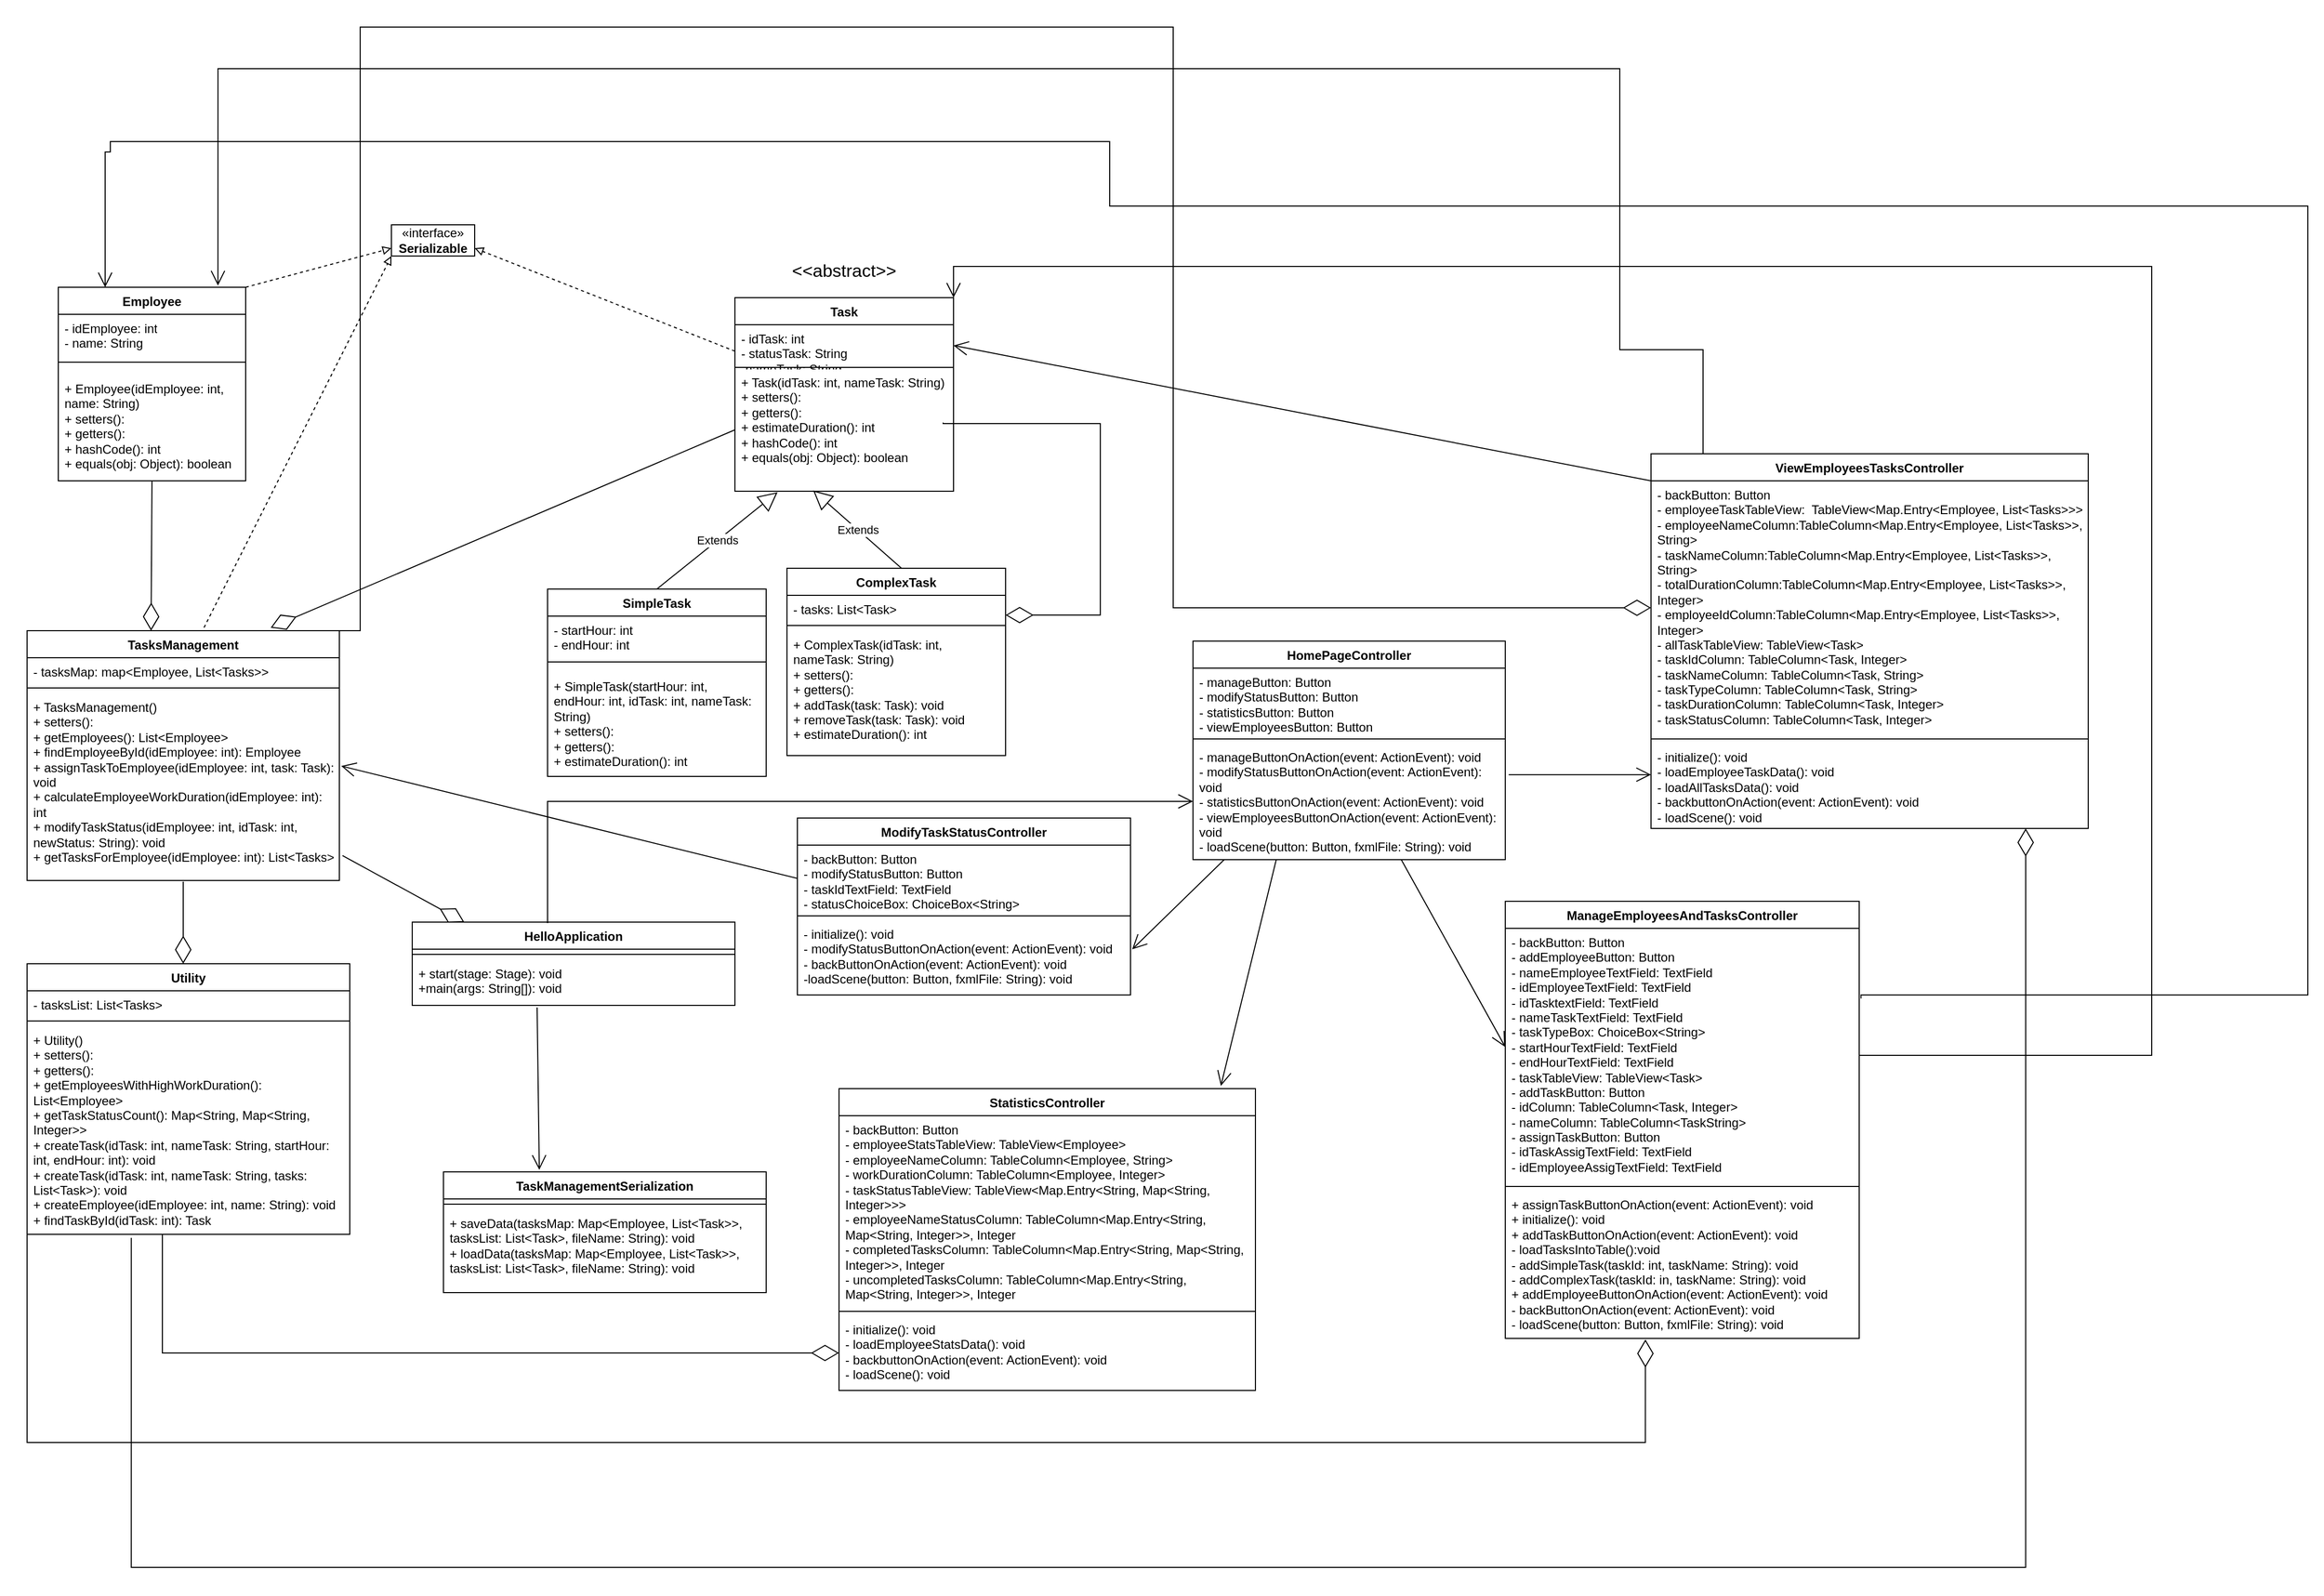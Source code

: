 <mxfile version="26.1.1">
  <diagram name="Page-1" id="kRz6OlRiXYrh5v9FN1o7">
    <mxGraphModel dx="4947" dy="3311" grid="1" gridSize="10" guides="1" tooltips="1" connect="1" arrows="1" fold="1" page="1" pageScale="1" pageWidth="850" pageHeight="1100" math="0" shadow="0">
      <root>
        <mxCell id="0" />
        <mxCell id="1" parent="0" />
        <mxCell id="7P5oypHRxxhwJwh_hLry-13" value="Employee" style="swimlane;fontStyle=1;align=center;verticalAlign=top;childLayout=stackLayout;horizontal=1;startSize=26;horizontalStack=0;resizeParent=1;resizeParentMax=0;resizeLast=0;collapsible=1;marginBottom=0;whiteSpace=wrap;html=1;" vertex="1" parent="1">
          <mxGeometry x="-760" y="90" width="180" height="186" as="geometry" />
        </mxCell>
        <mxCell id="7P5oypHRxxhwJwh_hLry-14" value="&lt;div&gt;- idEmployee: int&lt;/div&gt;&lt;div&gt;- name: String&lt;/div&gt;&lt;div&gt;&lt;br&gt;&lt;/div&gt;" style="text;strokeColor=none;fillColor=none;align=left;verticalAlign=top;spacingLeft=4;spacingRight=4;overflow=hidden;rotatable=0;points=[[0,0.5],[1,0.5]];portConstraint=eastwest;whiteSpace=wrap;html=1;" vertex="1" parent="7P5oypHRxxhwJwh_hLry-13">
          <mxGeometry y="26" width="180" height="34" as="geometry" />
        </mxCell>
        <mxCell id="7P5oypHRxxhwJwh_hLry-15" value="" style="line;strokeWidth=1;fillColor=none;align=left;verticalAlign=middle;spacingTop=-1;spacingLeft=3;spacingRight=3;rotatable=0;labelPosition=right;points=[];portConstraint=eastwest;strokeColor=inherit;" vertex="1" parent="7P5oypHRxxhwJwh_hLry-13">
          <mxGeometry y="60" width="180" height="24" as="geometry" />
        </mxCell>
        <mxCell id="7P5oypHRxxhwJwh_hLry-16" value="&lt;div&gt;+ Employee(idEmployee: int, name: String)&lt;/div&gt;&lt;div&gt;+ setters():&lt;/div&gt;&lt;div&gt;+ getters():&lt;/div&gt;&lt;div&gt;+ hashCode(): int&lt;/div&gt;&lt;div&gt;+ equals(obj: Object): boolean&lt;/div&gt;" style="text;strokeColor=none;fillColor=none;align=left;verticalAlign=top;spacingLeft=4;spacingRight=4;overflow=hidden;rotatable=0;points=[[0,0.5],[1,0.5]];portConstraint=eastwest;whiteSpace=wrap;html=1;" vertex="1" parent="7P5oypHRxxhwJwh_hLry-13">
          <mxGeometry y="84" width="180" height="102" as="geometry" />
        </mxCell>
        <mxCell id="7P5oypHRxxhwJwh_hLry-17" value="Task" style="swimlane;fontStyle=1;align=center;verticalAlign=top;childLayout=stackLayout;horizontal=1;startSize=26;horizontalStack=0;resizeParent=1;resizeParentMax=0;resizeLast=0;collapsible=1;marginBottom=0;whiteSpace=wrap;html=1;" vertex="1" parent="1">
          <mxGeometry x="-110" y="100" width="210" height="186" as="geometry" />
        </mxCell>
        <mxCell id="7P5oypHRxxhwJwh_hLry-18" value="&lt;div&gt;- idTask: int&lt;/div&gt;&lt;div&gt;- statusTask: String&lt;/div&gt;-nameTask: String" style="text;strokeColor=none;fillColor=none;align=left;verticalAlign=top;spacingLeft=4;spacingRight=4;overflow=hidden;rotatable=0;points=[[0,0.5],[1,0.5]];portConstraint=eastwest;whiteSpace=wrap;html=1;" vertex="1" parent="7P5oypHRxxhwJwh_hLry-17">
          <mxGeometry y="26" width="210" height="40" as="geometry" />
        </mxCell>
        <mxCell id="7P5oypHRxxhwJwh_hLry-19" value="" style="line;strokeWidth=1;fillColor=none;align=left;verticalAlign=middle;spacingTop=-1;spacingLeft=3;spacingRight=3;rotatable=0;labelPosition=right;points=[];portConstraint=eastwest;strokeColor=inherit;" vertex="1" parent="7P5oypHRxxhwJwh_hLry-17">
          <mxGeometry y="66" width="210" height="2" as="geometry" />
        </mxCell>
        <mxCell id="7P5oypHRxxhwJwh_hLry-20" value="&lt;div&gt;+ Task(idTask: int, nameTask: String)&lt;/div&gt;&lt;div&gt;+ setters():&lt;/div&gt;&lt;div&gt;+ getters():&lt;/div&gt;&lt;div&gt;+ estimateDuration(): int&lt;/div&gt;&lt;div&gt;+ hashCode(): int&lt;/div&gt;&lt;div&gt;+ equals(obj: Object): boolean&lt;/div&gt;" style="text;strokeColor=none;fillColor=none;align=left;verticalAlign=top;spacingLeft=4;spacingRight=4;overflow=hidden;rotatable=0;points=[[0,0.5],[1,0.5]];portConstraint=eastwest;whiteSpace=wrap;html=1;" vertex="1" parent="7P5oypHRxxhwJwh_hLry-17">
          <mxGeometry y="68" width="210" height="118" as="geometry" />
        </mxCell>
        <mxCell id="7P5oypHRxxhwJwh_hLry-21" value="&lt;font style=&quot;font-size: 17px;&quot;&gt;&amp;lt;&amp;lt;abstract&amp;gt;&amp;gt;&lt;/font&gt;" style="text;html=1;align=center;verticalAlign=middle;whiteSpace=wrap;rounded=0;" vertex="1" parent="1">
          <mxGeometry x="-60" y="50" width="110" height="50" as="geometry" />
        </mxCell>
        <mxCell id="7P5oypHRxxhwJwh_hLry-27" value="SimpleTask" style="swimlane;fontStyle=1;align=center;verticalAlign=top;childLayout=stackLayout;horizontal=1;startSize=26;horizontalStack=0;resizeParent=1;resizeParentMax=0;resizeLast=0;collapsible=1;marginBottom=0;whiteSpace=wrap;html=1;" vertex="1" parent="1">
          <mxGeometry x="-290" y="380" width="210" height="180" as="geometry" />
        </mxCell>
        <mxCell id="7P5oypHRxxhwJwh_hLry-28" value="&lt;div&gt;- startHour: int&lt;/div&gt;&lt;div&gt;- endHour: int&lt;/div&gt;&lt;div&gt;&lt;br&gt;&lt;/div&gt;" style="text;strokeColor=none;fillColor=none;align=left;verticalAlign=top;spacingLeft=4;spacingRight=4;overflow=hidden;rotatable=0;points=[[0,0.5],[1,0.5]];portConstraint=eastwest;whiteSpace=wrap;html=1;" vertex="1" parent="7P5oypHRxxhwJwh_hLry-27">
          <mxGeometry y="26" width="210" height="34" as="geometry" />
        </mxCell>
        <mxCell id="7P5oypHRxxhwJwh_hLry-29" value="" style="line;strokeWidth=1;fillColor=none;align=left;verticalAlign=middle;spacingTop=-1;spacingLeft=3;spacingRight=3;rotatable=0;labelPosition=right;points=[];portConstraint=eastwest;strokeColor=inherit;" vertex="1" parent="7P5oypHRxxhwJwh_hLry-27">
          <mxGeometry y="60" width="210" height="20" as="geometry" />
        </mxCell>
        <mxCell id="7P5oypHRxxhwJwh_hLry-30" value="&lt;div&gt;+ SimpleTask(startHour: int, endHour: int, idTask: int, nameTask: String)&lt;/div&gt;&lt;div&gt;+ setters():&lt;/div&gt;&lt;div&gt;+ getters():&lt;/div&gt;&lt;div&gt;+ estimateDuration(): int&lt;/div&gt;" style="text;strokeColor=none;fillColor=none;align=left;verticalAlign=top;spacingLeft=4;spacingRight=4;overflow=hidden;rotatable=0;points=[[0,0.5],[1,0.5]];portConstraint=eastwest;whiteSpace=wrap;html=1;" vertex="1" parent="7P5oypHRxxhwJwh_hLry-27">
          <mxGeometry y="80" width="210" height="100" as="geometry" />
        </mxCell>
        <mxCell id="7P5oypHRxxhwJwh_hLry-33" value="ComplexTask" style="swimlane;fontStyle=1;align=center;verticalAlign=top;childLayout=stackLayout;horizontal=1;startSize=26;horizontalStack=0;resizeParent=1;resizeParentMax=0;resizeLast=0;collapsible=1;marginBottom=0;whiteSpace=wrap;html=1;" vertex="1" parent="1">
          <mxGeometry x="-60" y="360" width="210" height="180" as="geometry" />
        </mxCell>
        <mxCell id="7P5oypHRxxhwJwh_hLry-34" value="- tasks: List&amp;lt;Task&amp;gt;" style="text;strokeColor=none;fillColor=none;align=left;verticalAlign=top;spacingLeft=4;spacingRight=4;overflow=hidden;rotatable=0;points=[[0,0.5],[1,0.5]];portConstraint=eastwest;whiteSpace=wrap;html=1;" vertex="1" parent="7P5oypHRxxhwJwh_hLry-33">
          <mxGeometry y="26" width="210" height="24" as="geometry" />
        </mxCell>
        <mxCell id="7P5oypHRxxhwJwh_hLry-35" value="" style="line;strokeWidth=1;fillColor=none;align=left;verticalAlign=middle;spacingTop=-1;spacingLeft=3;spacingRight=3;rotatable=0;labelPosition=right;points=[];portConstraint=eastwest;strokeColor=inherit;" vertex="1" parent="7P5oypHRxxhwJwh_hLry-33">
          <mxGeometry y="50" width="210" height="10" as="geometry" />
        </mxCell>
        <mxCell id="7P5oypHRxxhwJwh_hLry-36" value="&lt;div&gt;+ ComplexTask(idTask: int, nameTask: String)&lt;/div&gt;&lt;div&gt;+ setters():&lt;/div&gt;&lt;div&gt;+ getters():&lt;/div&gt;&lt;div&gt;+ addTask(task: Task): void&lt;/div&gt;&lt;div&gt;+ removeTask(task: Task): void&lt;/div&gt;&lt;div&gt;+ estimateDuration(): int&lt;/div&gt;" style="text;strokeColor=none;fillColor=none;align=left;verticalAlign=top;spacingLeft=4;spacingRight=4;overflow=hidden;rotatable=0;points=[[0,0.5],[1,0.5]];portConstraint=eastwest;whiteSpace=wrap;html=1;" vertex="1" parent="7P5oypHRxxhwJwh_hLry-33">
          <mxGeometry y="60" width="210" height="120" as="geometry" />
        </mxCell>
        <mxCell id="7P5oypHRxxhwJwh_hLry-40" value="«interface»&lt;br&gt;&lt;div&gt;&lt;b&gt;Serializable&lt;/b&gt;&lt;/div&gt;" style="html=1;whiteSpace=wrap;" vertex="1" parent="1">
          <mxGeometry x="-440" y="30" width="80" height="30" as="geometry" />
        </mxCell>
        <mxCell id="7P5oypHRxxhwJwh_hLry-41" value="TasksManagement" style="swimlane;fontStyle=1;align=center;verticalAlign=top;childLayout=stackLayout;horizontal=1;startSize=26;horizontalStack=0;resizeParent=1;resizeParentMax=0;resizeLast=0;collapsible=1;marginBottom=0;whiteSpace=wrap;html=1;" vertex="1" parent="1">
          <mxGeometry x="-790" y="420" width="300" height="240" as="geometry" />
        </mxCell>
        <mxCell id="7P5oypHRxxhwJwh_hLry-42" value="- tasksMap: map&amp;lt;Employee, List&amp;lt;Tasks&amp;gt;&amp;gt;" style="text;strokeColor=none;fillColor=none;align=left;verticalAlign=top;spacingLeft=4;spacingRight=4;overflow=hidden;rotatable=0;points=[[0,0.5],[1,0.5]];portConstraint=eastwest;whiteSpace=wrap;html=1;" vertex="1" parent="7P5oypHRxxhwJwh_hLry-41">
          <mxGeometry y="26" width="300" height="24" as="geometry" />
        </mxCell>
        <mxCell id="7P5oypHRxxhwJwh_hLry-43" value="" style="line;strokeWidth=1;fillColor=none;align=left;verticalAlign=middle;spacingTop=-1;spacingLeft=3;spacingRight=3;rotatable=0;labelPosition=right;points=[];portConstraint=eastwest;strokeColor=inherit;" vertex="1" parent="7P5oypHRxxhwJwh_hLry-41">
          <mxGeometry y="50" width="300" height="10" as="geometry" />
        </mxCell>
        <mxCell id="7P5oypHRxxhwJwh_hLry-44" value="&lt;div&gt;+ TasksManagement()&lt;/div&gt;&lt;div&gt;+ setters():&lt;/div&gt;&lt;div&gt;+ getEmployees(): List&amp;lt;Employee&amp;gt;&lt;/div&gt;&lt;div&gt;+ findEmployeeById(idEmployee: int): Employee&lt;/div&gt;&lt;div&gt;+ assignTaskToEmployee(idEmployee: int, task: Task): void&lt;/div&gt;&lt;div&gt;+ calculateEmployeeWorkDuration(idEmployee: int): int&lt;/div&gt;&lt;div&gt;+ modifyTaskStatus(idEmployee: int, idTask: int, newStatus: String): void&lt;/div&gt;&lt;div&gt;+ getTasksForEmployee(idEmployee: int): List&amp;lt;Tasks&amp;gt;&lt;/div&gt;&lt;div&gt;&lt;br&gt;&lt;/div&gt;" style="text;strokeColor=none;fillColor=none;align=left;verticalAlign=top;spacingLeft=4;spacingRight=4;overflow=hidden;rotatable=0;points=[[0,0.5],[1,0.5]];portConstraint=eastwest;whiteSpace=wrap;html=1;" vertex="1" parent="7P5oypHRxxhwJwh_hLry-41">
          <mxGeometry y="60" width="300" height="180" as="geometry" />
        </mxCell>
        <mxCell id="7P5oypHRxxhwJwh_hLry-46" value="Utility" style="swimlane;fontStyle=1;align=center;verticalAlign=top;childLayout=stackLayout;horizontal=1;startSize=26;horizontalStack=0;resizeParent=1;resizeParentMax=0;resizeLast=0;collapsible=1;marginBottom=0;whiteSpace=wrap;html=1;" vertex="1" parent="1">
          <mxGeometry x="-790" y="740" width="310" height="260" as="geometry" />
        </mxCell>
        <mxCell id="7P5oypHRxxhwJwh_hLry-47" value="- tasksList: List&amp;lt;Tasks&amp;gt;" style="text;strokeColor=none;fillColor=none;align=left;verticalAlign=top;spacingLeft=4;spacingRight=4;overflow=hidden;rotatable=0;points=[[0,0.5],[1,0.5]];portConstraint=eastwest;whiteSpace=wrap;html=1;" vertex="1" parent="7P5oypHRxxhwJwh_hLry-46">
          <mxGeometry y="26" width="310" height="24" as="geometry" />
        </mxCell>
        <mxCell id="7P5oypHRxxhwJwh_hLry-48" value="" style="line;strokeWidth=1;fillColor=none;align=left;verticalAlign=middle;spacingTop=-1;spacingLeft=3;spacingRight=3;rotatable=0;labelPosition=right;points=[];portConstraint=eastwest;strokeColor=inherit;" vertex="1" parent="7P5oypHRxxhwJwh_hLry-46">
          <mxGeometry y="50" width="310" height="10" as="geometry" />
        </mxCell>
        <mxCell id="7P5oypHRxxhwJwh_hLry-49" value="&lt;div&gt;+ Utility()&lt;/div&gt;&lt;div&gt;+ setters():&lt;/div&gt;&lt;div&gt;+ getters():&lt;/div&gt;&lt;div&gt;+ getEmployeesWithHighWorkDuration(): List&amp;lt;Employee&amp;gt;&lt;/div&gt;&lt;div&gt;+ getTaskStatusCount(): Map&amp;lt;String, Map&amp;lt;String, Integer&amp;gt;&amp;gt;&lt;/div&gt;&lt;div&gt;+ createTask(idTask: int, nameTask: String, startHour: int, endHour: int): void&lt;/div&gt;&lt;div&gt;+ createTask(idTask: int, nameTask: String, tasks: List&amp;lt;Task&amp;gt;): void&lt;/div&gt;&lt;div&gt;+ createEmployee(idEmployee: int, name: String): void&lt;/div&gt;&lt;div&gt;+ findTaskById(idTask: int): Task&lt;/div&gt;&lt;div&gt;&lt;br&gt;&lt;/div&gt;" style="text;strokeColor=none;fillColor=none;align=left;verticalAlign=top;spacingLeft=4;spacingRight=4;overflow=hidden;rotatable=0;points=[[0,0.5],[1,0.5]];portConstraint=eastwest;whiteSpace=wrap;html=1;" vertex="1" parent="7P5oypHRxxhwJwh_hLry-46">
          <mxGeometry y="60" width="310" height="200" as="geometry" />
        </mxCell>
        <mxCell id="7P5oypHRxxhwJwh_hLry-50" value="TaskManagementSerialization" style="swimlane;fontStyle=1;align=center;verticalAlign=top;childLayout=stackLayout;horizontal=1;startSize=26;horizontalStack=0;resizeParent=1;resizeParentMax=0;resizeLast=0;collapsible=1;marginBottom=0;whiteSpace=wrap;html=1;" vertex="1" parent="1">
          <mxGeometry x="-390" y="940" width="310" height="116" as="geometry" />
        </mxCell>
        <mxCell id="7P5oypHRxxhwJwh_hLry-52" value="" style="line;strokeWidth=1;fillColor=none;align=left;verticalAlign=middle;spacingTop=-1;spacingLeft=3;spacingRight=3;rotatable=0;labelPosition=right;points=[];portConstraint=eastwest;strokeColor=inherit;" vertex="1" parent="7P5oypHRxxhwJwh_hLry-50">
          <mxGeometry y="26" width="310" height="10" as="geometry" />
        </mxCell>
        <mxCell id="7P5oypHRxxhwJwh_hLry-53" value="&lt;div&gt;+ saveData(tasksMap: Map&amp;lt;Employee, List&amp;lt;Task&amp;gt;&amp;gt;, tasksList: List&amp;lt;Task&amp;gt;, fileName: String): void&lt;/div&gt;&lt;div&gt;+ loadData(tasksMap: Map&amp;lt;Employee, List&amp;lt;Task&amp;gt;&amp;gt;, tasksList: List&amp;lt;Task&amp;gt;, fileName: String): void&lt;/div&gt;" style="text;strokeColor=none;fillColor=none;align=left;verticalAlign=top;spacingLeft=4;spacingRight=4;overflow=hidden;rotatable=0;points=[[0,0.5],[1,0.5]];portConstraint=eastwest;whiteSpace=wrap;html=1;" vertex="1" parent="7P5oypHRxxhwJwh_hLry-50">
          <mxGeometry y="36" width="310" height="80" as="geometry" />
        </mxCell>
        <mxCell id="7P5oypHRxxhwJwh_hLry-55" value="Extends" style="endArrow=block;endSize=16;endFill=0;html=1;rounded=0;entryX=0.195;entryY=1.008;entryDx=0;entryDy=0;entryPerimeter=0;exitX=0.5;exitY=0;exitDx=0;exitDy=0;" edge="1" parent="1" source="7P5oypHRxxhwJwh_hLry-27" target="7P5oypHRxxhwJwh_hLry-20">
          <mxGeometry width="160" relative="1" as="geometry">
            <mxPoint x="-230" y="359" as="sourcePoint" />
            <mxPoint x="-70" y="359" as="targetPoint" />
          </mxGeometry>
        </mxCell>
        <mxCell id="7P5oypHRxxhwJwh_hLry-56" value="Extends" style="endArrow=block;endSize=16;endFill=0;html=1;rounded=0;exitX=0.5;exitY=0;exitDx=0;exitDy=0;entryX=0.358;entryY=0.994;entryDx=0;entryDy=0;entryPerimeter=0;" edge="1" parent="1" target="7P5oypHRxxhwJwh_hLry-20">
          <mxGeometry width="160" relative="1" as="geometry">
            <mxPoint x="50" y="360" as="sourcePoint" />
            <mxPoint x="-30" y="290" as="targetPoint" />
          </mxGeometry>
        </mxCell>
        <mxCell id="7P5oypHRxxhwJwh_hLry-57" value="" style="endArrow=diamondThin;endFill=0;endSize=24;html=1;rounded=0;edgeStyle=orthogonalEdgeStyle;entryX=1;entryY=0.25;entryDx=0;entryDy=0;" edge="1" parent="1" target="7P5oypHRxxhwJwh_hLry-33">
          <mxGeometry width="160" relative="1" as="geometry">
            <mxPoint x="90" y="220" as="sourcePoint" />
            <mxPoint x="240" y="340" as="targetPoint" />
            <Array as="points">
              <mxPoint x="90" y="221" />
              <mxPoint x="241" y="221" />
              <mxPoint x="241" y="405" />
            </Array>
          </mxGeometry>
        </mxCell>
        <mxCell id="7P5oypHRxxhwJwh_hLry-59" value="" style="html=1;labelBackgroundColor=#ffffff;jettySize=auto;orthogonalLoop=1;fontSize=14;rounded=0;jumpStyle=gap;startArrow=none;endArrow=block;endFill=0;strokeWidth=1;dashed=1;entryX=1;entryY=0.75;entryDx=0;entryDy=0;" edge="1" parent="1" source="7P5oypHRxxhwJwh_hLry-17" target="7P5oypHRxxhwJwh_hLry-40">
          <mxGeometry width="48" height="48" relative="1" as="geometry">
            <mxPoint x="-209" y="90" as="sourcePoint" />
            <mxPoint x="-161" y="42" as="targetPoint" />
          </mxGeometry>
        </mxCell>
        <mxCell id="7P5oypHRxxhwJwh_hLry-60" value="" style="html=1;labelBackgroundColor=#ffffff;jettySize=auto;orthogonalLoop=1;fontSize=14;rounded=0;jumpStyle=gap;startArrow=none;endArrow=block;endFill=0;strokeWidth=1;dashed=1;entryX=0;entryY=0.75;entryDx=0;entryDy=0;" edge="1" parent="1" target="7P5oypHRxxhwJwh_hLry-40">
          <mxGeometry width="48" height="48" relative="1" as="geometry">
            <mxPoint x="-580" y="90" as="sourcePoint" />
            <mxPoint x="-830" y="-15" as="targetPoint" />
          </mxGeometry>
        </mxCell>
        <mxCell id="7P5oypHRxxhwJwh_hLry-61" value="" style="html=1;labelBackgroundColor=#ffffff;jettySize=auto;orthogonalLoop=1;fontSize=14;rounded=0;jumpStyle=gap;startArrow=none;endArrow=block;endFill=0;strokeWidth=1;dashed=1;entryX=0;entryY=1;entryDx=0;entryDy=0;" edge="1" parent="1" target="7P5oypHRxxhwJwh_hLry-40">
          <mxGeometry width="48" height="48" relative="1" as="geometry">
            <mxPoint x="-620" y="417" as="sourcePoint" />
            <mxPoint x="-480" y="380" as="targetPoint" />
          </mxGeometry>
        </mxCell>
        <mxCell id="7P5oypHRxxhwJwh_hLry-62" value="" style="endArrow=diamondThin;endFill=0;endSize=24;html=1;rounded=0;exitX=0.5;exitY=1;exitDx=0;exitDy=0;entryX=0.397;entryY=0;entryDx=0;entryDy=0;entryPerimeter=0;" edge="1" parent="1" source="7P5oypHRxxhwJwh_hLry-13" target="7P5oypHRxxhwJwh_hLry-41">
          <mxGeometry width="160" relative="1" as="geometry">
            <mxPoint x="-740" y="310" as="sourcePoint" />
            <mxPoint x="-580" y="310" as="targetPoint" />
          </mxGeometry>
        </mxCell>
        <mxCell id="7P5oypHRxxhwJwh_hLry-63" value="" style="endArrow=diamondThin;endFill=0;endSize=24;html=1;rounded=0;exitX=0;exitY=0.5;exitDx=0;exitDy=0;entryX=0.78;entryY=-0.012;entryDx=0;entryDy=0;entryPerimeter=0;" edge="1" parent="1" source="7P5oypHRxxhwJwh_hLry-20" target="7P5oypHRxxhwJwh_hLry-41">
          <mxGeometry width="160" relative="1" as="geometry">
            <mxPoint x="-439" y="250" as="sourcePoint" />
            <mxPoint x="-440" y="394" as="targetPoint" />
          </mxGeometry>
        </mxCell>
        <mxCell id="7P5oypHRxxhwJwh_hLry-64" value="" style="endArrow=diamondThin;endFill=0;endSize=24;html=1;rounded=0;exitX=0.5;exitY=1.006;exitDx=0;exitDy=0;exitPerimeter=0;" edge="1" parent="1" source="7P5oypHRxxhwJwh_hLry-44">
          <mxGeometry width="160" relative="1" as="geometry">
            <mxPoint x="-640" y="670" as="sourcePoint" />
            <mxPoint x="-640" y="740" as="targetPoint" />
          </mxGeometry>
        </mxCell>
        <mxCell id="7P5oypHRxxhwJwh_hLry-67" value="HelloApplication" style="swimlane;fontStyle=1;align=center;verticalAlign=top;childLayout=stackLayout;horizontal=1;startSize=26;horizontalStack=0;resizeParent=1;resizeParentMax=0;resizeLast=0;collapsible=1;marginBottom=0;whiteSpace=wrap;html=1;" vertex="1" parent="1">
          <mxGeometry x="-420" y="700" width="310" height="80" as="geometry" />
        </mxCell>
        <mxCell id="7P5oypHRxxhwJwh_hLry-68" value="" style="line;strokeWidth=1;fillColor=none;align=left;verticalAlign=middle;spacingTop=-1;spacingLeft=3;spacingRight=3;rotatable=0;labelPosition=right;points=[];portConstraint=eastwest;strokeColor=inherit;" vertex="1" parent="7P5oypHRxxhwJwh_hLry-67">
          <mxGeometry y="26" width="310" height="10" as="geometry" />
        </mxCell>
        <mxCell id="7P5oypHRxxhwJwh_hLry-69" value="&lt;div&gt;+ start(stage: Stage): void&lt;/div&gt;&lt;div&gt;+main(args: String[]): void&lt;/div&gt;" style="text;strokeColor=none;fillColor=none;align=left;verticalAlign=top;spacingLeft=4;spacingRight=4;overflow=hidden;rotatable=0;points=[[0,0.5],[1,0.5]];portConstraint=eastwest;whiteSpace=wrap;html=1;" vertex="1" parent="7P5oypHRxxhwJwh_hLry-67">
          <mxGeometry y="36" width="310" height="44" as="geometry" />
        </mxCell>
        <mxCell id="7P5oypHRxxhwJwh_hLry-70" value="" style="endArrow=open;endFill=1;endSize=12;html=1;rounded=0;exitX=0.387;exitY=1.045;exitDx=0;exitDy=0;exitPerimeter=0;entryX=0.297;entryY=-0.017;entryDx=0;entryDy=0;entryPerimeter=0;" edge="1" parent="1" source="7P5oypHRxxhwJwh_hLry-69" target="7P5oypHRxxhwJwh_hLry-50">
          <mxGeometry width="160" relative="1" as="geometry">
            <mxPoint x="-390" y="880" as="sourcePoint" />
            <mxPoint x="-240" y="820" as="targetPoint" />
          </mxGeometry>
        </mxCell>
        <mxCell id="7P5oypHRxxhwJwh_hLry-71" value="" style="endArrow=diamondThin;endFill=0;endSize=24;html=1;rounded=0;exitX=1.01;exitY=0.867;exitDx=0;exitDy=0;exitPerimeter=0;" edge="1" parent="1" source="7P5oypHRxxhwJwh_hLry-44">
          <mxGeometry width="160" relative="1" as="geometry">
            <mxPoint x="-370" y="621" as="sourcePoint" />
            <mxPoint x="-370" y="700" as="targetPoint" />
          </mxGeometry>
        </mxCell>
        <mxCell id="7P5oypHRxxhwJwh_hLry-72" value="HomePageController" style="swimlane;fontStyle=1;align=center;verticalAlign=top;childLayout=stackLayout;horizontal=1;startSize=26;horizontalStack=0;resizeParent=1;resizeParentMax=0;resizeLast=0;collapsible=1;marginBottom=0;whiteSpace=wrap;html=1;" vertex="1" parent="1">
          <mxGeometry x="330" y="430" width="300" height="210" as="geometry" />
        </mxCell>
        <mxCell id="7P5oypHRxxhwJwh_hLry-73" value="&lt;div&gt;- manageButton: Button&lt;/div&gt;&lt;div&gt;- modifyStatusButton: Button&lt;/div&gt;&lt;div&gt;- statisticsButton: Button&lt;/div&gt;&lt;div&gt;- viewEmployeesButton: Button&lt;/div&gt;" style="text;strokeColor=none;fillColor=none;align=left;verticalAlign=top;spacingLeft=4;spacingRight=4;overflow=hidden;rotatable=0;points=[[0,0.5],[1,0.5]];portConstraint=eastwest;whiteSpace=wrap;html=1;" vertex="1" parent="7P5oypHRxxhwJwh_hLry-72">
          <mxGeometry y="26" width="300" height="64" as="geometry" />
        </mxCell>
        <mxCell id="7P5oypHRxxhwJwh_hLry-74" value="" style="line;strokeWidth=1;fillColor=none;align=left;verticalAlign=middle;spacingTop=-1;spacingLeft=3;spacingRight=3;rotatable=0;labelPosition=right;points=[];portConstraint=eastwest;strokeColor=inherit;" vertex="1" parent="7P5oypHRxxhwJwh_hLry-72">
          <mxGeometry y="90" width="300" height="8" as="geometry" />
        </mxCell>
        <mxCell id="7P5oypHRxxhwJwh_hLry-75" value="&lt;div&gt;- manageButtonOnAction(event: ActionEvent): void&lt;/div&gt;&lt;div&gt;- modifyStatusButtonOnAction(event: ActionEvent): void&lt;/div&gt;&lt;div&gt;- statisticsButtonOnAction(event: ActionEvent): void&lt;/div&gt;&lt;div&gt;- viewEmployeesButtonOnAction(event: ActionEvent): void&lt;/div&gt;&lt;div&gt;- loadScene(button: Button, fxmlFile: String): void&lt;/div&gt;" style="text;strokeColor=none;fillColor=none;align=left;verticalAlign=top;spacingLeft=4;spacingRight=4;overflow=hidden;rotatable=0;points=[[0,0.5],[1,0.5]];portConstraint=eastwest;whiteSpace=wrap;html=1;" vertex="1" parent="7P5oypHRxxhwJwh_hLry-72">
          <mxGeometry y="98" width="300" height="112" as="geometry" />
        </mxCell>
        <mxCell id="7P5oypHRxxhwJwh_hLry-76" value="ManageEmployeesAndTasksController" style="swimlane;fontStyle=1;align=center;verticalAlign=top;childLayout=stackLayout;horizontal=1;startSize=26;horizontalStack=0;resizeParent=1;resizeParentMax=0;resizeLast=0;collapsible=1;marginBottom=0;whiteSpace=wrap;html=1;" vertex="1" parent="1">
          <mxGeometry x="630" y="680" width="340" height="420" as="geometry" />
        </mxCell>
        <mxCell id="7P5oypHRxxhwJwh_hLry-77" value="&lt;div&gt;- backButton: Button&lt;/div&gt;&lt;div&gt;- addEmployeeButton: Button&lt;/div&gt;&lt;div&gt;- nameEmployeeTextField: TextField&lt;/div&gt;&lt;div&gt;- idEmployeeTextField: TextField&lt;/div&gt;&lt;div&gt;- idTasktextField: TextField&lt;/div&gt;&lt;div&gt;- nameTaskTextField: TextField&lt;/div&gt;&lt;div&gt;- taskTypeBox: ChoiceBox&amp;lt;String&amp;gt;&lt;/div&gt;&lt;div&gt;- startHourTextField: TextField&lt;/div&gt;&lt;div&gt;- endHourTextField: TextField&lt;/div&gt;&lt;div&gt;- taskTableView: TableView&amp;lt;Task&amp;gt;&lt;/div&gt;&lt;div&gt;- addTaskButton: Button&lt;/div&gt;&lt;div&gt;- idColumn: TableColumn&amp;lt;Task, Integer&amp;gt;&lt;/div&gt;&lt;div&gt;- nameColumn: TableColumn&amp;lt;TaskString&amp;gt;&lt;/div&gt;&lt;div&gt;- assignTaskButton: Button&lt;/div&gt;&lt;div&gt;- idTaskAssigTextField: TextField&lt;/div&gt;&lt;div&gt;- idEmployeeAssigTextField: TextField&lt;/div&gt;&lt;div&gt;&lt;br&gt;&lt;/div&gt;&lt;div&gt;&lt;br&gt;&lt;/div&gt;" style="text;strokeColor=none;fillColor=none;align=left;verticalAlign=top;spacingLeft=4;spacingRight=4;overflow=hidden;rotatable=0;points=[[0,0.5],[1,0.5]];portConstraint=eastwest;whiteSpace=wrap;html=1;" vertex="1" parent="7P5oypHRxxhwJwh_hLry-76">
          <mxGeometry y="26" width="340" height="244" as="geometry" />
        </mxCell>
        <mxCell id="7P5oypHRxxhwJwh_hLry-78" value="" style="line;strokeWidth=1;fillColor=none;align=left;verticalAlign=middle;spacingTop=-1;spacingLeft=3;spacingRight=3;rotatable=0;labelPosition=right;points=[];portConstraint=eastwest;strokeColor=inherit;" vertex="1" parent="7P5oypHRxxhwJwh_hLry-76">
          <mxGeometry y="270" width="340" height="8" as="geometry" />
        </mxCell>
        <mxCell id="7P5oypHRxxhwJwh_hLry-79" value="&lt;div&gt;+ assignTaskButtonOnAction(event: ActionEvent): void&lt;/div&gt;&lt;div&gt;+ initialize(): void&lt;/div&gt;&lt;div&gt;+ addTaskButtonOnAction(event: ActionEvent): void&amp;nbsp;&lt;/div&gt;&lt;div&gt;- loadTasksIntoTable():void&lt;/div&gt;&lt;div&gt;- addSimpleTask(taskId: int, taskName: String): void&lt;/div&gt;&lt;div&gt;- addComplexTask(taskId: in, taskName: String): void&lt;/div&gt;&lt;div&gt;+ addEmployeeButtonOnAction(event: ActionEvent): void&lt;/div&gt;&lt;div&gt;- backButtonOnAction(event: ActionEvent): void&lt;/div&gt;&lt;div&gt;- loadScene(button: Button, fxmlFile: String): void&lt;/div&gt;" style="text;strokeColor=none;fillColor=none;align=left;verticalAlign=top;spacingLeft=4;spacingRight=4;overflow=hidden;rotatable=0;points=[[0,0.5],[1,0.5]];portConstraint=eastwest;whiteSpace=wrap;html=1;" vertex="1" parent="7P5oypHRxxhwJwh_hLry-76">
          <mxGeometry y="278" width="340" height="142" as="geometry" />
        </mxCell>
        <mxCell id="7P5oypHRxxhwJwh_hLry-81" value="ModifyTaskStatusController" style="swimlane;fontStyle=1;align=center;verticalAlign=top;childLayout=stackLayout;horizontal=1;startSize=26;horizontalStack=0;resizeParent=1;resizeParentMax=0;resizeLast=0;collapsible=1;marginBottom=0;whiteSpace=wrap;html=1;" vertex="1" parent="1">
          <mxGeometry x="-50" y="600" width="320" height="170" as="geometry" />
        </mxCell>
        <mxCell id="7P5oypHRxxhwJwh_hLry-82" value="&lt;div&gt;- backButton: Button&lt;/div&gt;&lt;div&gt;- modifyStatusButton: Button&lt;/div&gt;&lt;div&gt;- taskIdTextField: TextField&lt;/div&gt;&lt;div&gt;- statusChoiceBox: ChoiceBox&amp;lt;String&amp;gt;&lt;/div&gt;" style="text;strokeColor=none;fillColor=none;align=left;verticalAlign=top;spacingLeft=4;spacingRight=4;overflow=hidden;rotatable=0;points=[[0,0.5],[1,0.5]];portConstraint=eastwest;whiteSpace=wrap;html=1;" vertex="1" parent="7P5oypHRxxhwJwh_hLry-81">
          <mxGeometry y="26" width="320" height="64" as="geometry" />
        </mxCell>
        <mxCell id="7P5oypHRxxhwJwh_hLry-83" value="" style="line;strokeWidth=1;fillColor=none;align=left;verticalAlign=middle;spacingTop=-1;spacingLeft=3;spacingRight=3;rotatable=0;labelPosition=right;points=[];portConstraint=eastwest;strokeColor=inherit;" vertex="1" parent="7P5oypHRxxhwJwh_hLry-81">
          <mxGeometry y="90" width="320" height="8" as="geometry" />
        </mxCell>
        <mxCell id="7P5oypHRxxhwJwh_hLry-84" value="&lt;div&gt;- initialize(): void&lt;/div&gt;&lt;div&gt;- modifyStatusButtonOnAction(event: ActionEvent): void&lt;/div&gt;&lt;div&gt;- backButtonOnAction(event: ActionEvent): void&lt;/div&gt;&lt;div&gt;-loadScene(button: Button, fxmlFile: String): void&lt;/div&gt;" style="text;strokeColor=none;fillColor=none;align=left;verticalAlign=top;spacingLeft=4;spacingRight=4;overflow=hidden;rotatable=0;points=[[0,0.5],[1,0.5]];portConstraint=eastwest;whiteSpace=wrap;html=1;" vertex="1" parent="7P5oypHRxxhwJwh_hLry-81">
          <mxGeometry y="98" width="320" height="72" as="geometry" />
        </mxCell>
        <mxCell id="7P5oypHRxxhwJwh_hLry-85" value="StatisticsController" style="swimlane;fontStyle=1;align=center;verticalAlign=top;childLayout=stackLayout;horizontal=1;startSize=26;horizontalStack=0;resizeParent=1;resizeParentMax=0;resizeLast=0;collapsible=1;marginBottom=0;whiteSpace=wrap;html=1;" vertex="1" parent="1">
          <mxGeometry x="-10" y="860" width="400" height="290" as="geometry" />
        </mxCell>
        <mxCell id="7P5oypHRxxhwJwh_hLry-86" value="&lt;div&gt;- backButton: Button&lt;/div&gt;&lt;div&gt;- employeeStatsTableView: TableView&amp;lt;Employee&amp;gt;&lt;/div&gt;&lt;div&gt;- employeeNameColumn: TableColumn&amp;lt;Employee, String&amp;gt;&lt;/div&gt;&lt;div&gt;- workDurationColumn: TableColumn&amp;lt;Employee, Integer&amp;gt;&lt;/div&gt;&lt;div&gt;- taskStatusTableView: TableView&amp;lt;Map.Entry&amp;lt;String, Map&amp;lt;String, Integer&amp;gt;&amp;gt;&amp;gt;&lt;/div&gt;&lt;div&gt;- employeeNameStatusColumn: TableColumn&amp;lt;Map.Entry&amp;lt;String, Map&amp;lt;String, Integer&amp;gt;&amp;gt;, Integer&lt;/div&gt;&lt;div&gt;- completedTasksColumn: TableColumn&amp;lt;Map.Entry&amp;lt;String, Map&amp;lt;String, Integer&amp;gt;&amp;gt;, Integer&lt;/div&gt;&lt;div&gt;- uncompletedTasksColumn: TableColumn&amp;lt;Map.Entry&amp;lt;String, Map&amp;lt;String, Integer&amp;gt;&amp;gt;, Integer&lt;/div&gt;" style="text;strokeColor=none;fillColor=none;align=left;verticalAlign=top;spacingLeft=4;spacingRight=4;overflow=hidden;rotatable=0;points=[[0,0.5],[1,0.5]];portConstraint=eastwest;whiteSpace=wrap;html=1;" vertex="1" parent="7P5oypHRxxhwJwh_hLry-85">
          <mxGeometry y="26" width="400" height="184" as="geometry" />
        </mxCell>
        <mxCell id="7P5oypHRxxhwJwh_hLry-87" value="" style="line;strokeWidth=1;fillColor=none;align=left;verticalAlign=middle;spacingTop=-1;spacingLeft=3;spacingRight=3;rotatable=0;labelPosition=right;points=[];portConstraint=eastwest;strokeColor=inherit;" vertex="1" parent="7P5oypHRxxhwJwh_hLry-85">
          <mxGeometry y="210" width="400" height="8" as="geometry" />
        </mxCell>
        <mxCell id="7P5oypHRxxhwJwh_hLry-88" value="&lt;div&gt;- initialize(): void&lt;/div&gt;&lt;div&gt;- loadEmployeeStatsData(): void&lt;/div&gt;&lt;div&gt;- backbuttonOnAction(event: ActionEvent): void&lt;/div&gt;&lt;div&gt;- loadScene(): void&lt;/div&gt;&lt;div&gt;&lt;br&gt;&lt;/div&gt;" style="text;strokeColor=none;fillColor=none;align=left;verticalAlign=top;spacingLeft=4;spacingRight=4;overflow=hidden;rotatable=0;points=[[0,0.5],[1,0.5]];portConstraint=eastwest;whiteSpace=wrap;html=1;" vertex="1" parent="7P5oypHRxxhwJwh_hLry-85">
          <mxGeometry y="218" width="400" height="72" as="geometry" />
        </mxCell>
        <mxCell id="7P5oypHRxxhwJwh_hLry-89" value="ViewEmployeesTasksController" style="swimlane;fontStyle=1;align=center;verticalAlign=top;childLayout=stackLayout;horizontal=1;startSize=26;horizontalStack=0;resizeParent=1;resizeParentMax=0;resizeLast=0;collapsible=1;marginBottom=0;whiteSpace=wrap;html=1;" vertex="1" parent="1">
          <mxGeometry x="770" y="250" width="420" height="360" as="geometry" />
        </mxCell>
        <mxCell id="7P5oypHRxxhwJwh_hLry-90" value="&lt;div&gt;- backButton: Button&lt;/div&gt;&lt;div&gt;- employeeTaskTableView:&amp;nbsp; TableView&amp;lt;Map.Entry&amp;lt;Employee, List&amp;lt;Tasks&amp;gt;&amp;gt;&amp;gt;&lt;/div&gt;&lt;div&gt;- employeeNameColumn:TableColumn&amp;lt;Map.Entry&amp;lt;Employee, List&amp;lt;Tasks&amp;gt;&amp;gt;, String&amp;gt;&lt;/div&gt;&lt;div&gt;- taskNameColumn:TableColumn&amp;lt;Map.Entry&amp;lt;Employee, List&amp;lt;Tasks&amp;gt;&amp;gt;, String&amp;gt;&lt;/div&gt;&lt;div&gt;- totalDurationColumn:TableColumn&amp;lt;Map.Entry&amp;lt;Employee, List&amp;lt;Tasks&amp;gt;&amp;gt;, Integer&amp;gt;&lt;/div&gt;&lt;div&gt;- employeeIdColumn:TableColumn&amp;lt;Map.Entry&amp;lt;Employee, List&amp;lt;Tasks&amp;gt;&amp;gt;, Integer&amp;gt;&lt;/div&gt;&lt;div&gt;- allTaskTableView: TableView&amp;lt;Task&amp;gt;&lt;/div&gt;&lt;div&gt;- taskIdColumn: TableColumn&amp;lt;Task, Integer&amp;gt;&lt;/div&gt;&lt;div&gt;- taskNameColumn: TableColumn&amp;lt;Task, String&amp;gt;&lt;/div&gt;&lt;div&gt;- taskTypeColumn: TableColumn&amp;lt;Task, String&amp;gt;&lt;/div&gt;&lt;div&gt;- taskDurationColumn: TableColumn&amp;lt;Task, Integer&amp;gt;&lt;/div&gt;&lt;div&gt;- taskStatusColumn: TableColumn&amp;lt;Task, Integer&amp;gt;&lt;/div&gt;&lt;div&gt;&lt;br&gt;&lt;/div&gt;&lt;div&gt;&lt;br&gt;&lt;/div&gt;" style="text;strokeColor=none;fillColor=none;align=left;verticalAlign=top;spacingLeft=4;spacingRight=4;overflow=hidden;rotatable=0;points=[[0,0.5],[1,0.5]];portConstraint=eastwest;whiteSpace=wrap;html=1;" vertex="1" parent="7P5oypHRxxhwJwh_hLry-89">
          <mxGeometry y="26" width="420" height="244" as="geometry" />
        </mxCell>
        <mxCell id="7P5oypHRxxhwJwh_hLry-91" value="" style="line;strokeWidth=1;fillColor=none;align=left;verticalAlign=middle;spacingTop=-1;spacingLeft=3;spacingRight=3;rotatable=0;labelPosition=right;points=[];portConstraint=eastwest;strokeColor=inherit;" vertex="1" parent="7P5oypHRxxhwJwh_hLry-89">
          <mxGeometry y="270" width="420" height="8" as="geometry" />
        </mxCell>
        <mxCell id="7P5oypHRxxhwJwh_hLry-92" value="&lt;div&gt;- initialize(): void&lt;/div&gt;&lt;div&gt;- loadEmployeeTaskData(): void&lt;/div&gt;&lt;div&gt;- loadAllTasksData(): void&lt;/div&gt;&lt;div&gt;- backbuttonOnAction(event: ActionEvent): void&lt;/div&gt;&lt;div&gt;- loadScene(): void&lt;/div&gt;&lt;div&gt;&lt;br&gt;&lt;/div&gt;" style="text;strokeColor=none;fillColor=none;align=left;verticalAlign=top;spacingLeft=4;spacingRight=4;overflow=hidden;rotatable=0;points=[[0,0.5],[1,0.5]];portConstraint=eastwest;whiteSpace=wrap;html=1;" vertex="1" parent="7P5oypHRxxhwJwh_hLry-89">
          <mxGeometry y="278" width="420" height="82" as="geometry" />
        </mxCell>
        <mxCell id="7P5oypHRxxhwJwh_hLry-93" value="" style="endArrow=diamondThin;endFill=0;endSize=24;html=1;rounded=0;exitX=0.5;exitY=1.006;exitDx=0;exitDy=0;exitPerimeter=0;edgeStyle=orthogonalEdgeStyle;" edge="1" parent="1" target="7P5oypHRxxhwJwh_hLry-88">
          <mxGeometry width="160" relative="1" as="geometry">
            <mxPoint x="-660" y="1000" as="sourcePoint" />
            <mxPoint x="-660" y="1160" as="targetPoint" />
            <Array as="points">
              <mxPoint x="-660" y="1114" />
            </Array>
          </mxGeometry>
        </mxCell>
        <mxCell id="7P5oypHRxxhwJwh_hLry-100" value="" style="endArrow=open;endFill=1;endSize=12;html=1;rounded=0;exitX=0.804;exitY=-0.01;exitDx=0;exitDy=0;exitPerimeter=0;edgeStyle=orthogonalEdgeStyle;entryX=0;entryY=0.5;entryDx=0;entryDy=0;" edge="1" parent="1" target="7P5oypHRxxhwJwh_hLry-75">
          <mxGeometry width="160" relative="1" as="geometry">
            <mxPoint x="-290" y="701" as="sourcePoint" />
            <mxPoint x="-290" y="570" as="targetPoint" />
            <Array as="points">
              <mxPoint x="-290" y="584" />
            </Array>
          </mxGeometry>
        </mxCell>
        <mxCell id="7P5oypHRxxhwJwh_hLry-101" value="" style="endArrow=open;endFill=1;endSize=12;html=1;rounded=0;exitX=0.387;exitY=1.045;exitDx=0;exitDy=0;exitPerimeter=0;entryX=0.917;entryY=-0.009;entryDx=0;entryDy=0;entryPerimeter=0;" edge="1" parent="1" target="7P5oypHRxxhwJwh_hLry-85">
          <mxGeometry width="160" relative="1" as="geometry">
            <mxPoint x="410" y="640" as="sourcePoint" />
            <mxPoint x="412" y="796" as="targetPoint" />
          </mxGeometry>
        </mxCell>
        <mxCell id="7P5oypHRxxhwJwh_hLry-102" value="" style="endArrow=open;endFill=1;endSize=12;html=1;rounded=0;exitX=0.387;exitY=1.045;exitDx=0;exitDy=0;exitPerimeter=0;entryX=1.005;entryY=0.391;entryDx=0;entryDy=0;entryPerimeter=0;" edge="1" parent="1" target="7P5oypHRxxhwJwh_hLry-84">
          <mxGeometry width="160" relative="1" as="geometry">
            <mxPoint x="360" y="640" as="sourcePoint" />
            <mxPoint x="307" y="857" as="targetPoint" />
          </mxGeometry>
        </mxCell>
        <mxCell id="7P5oypHRxxhwJwh_hLry-103" value="" style="endArrow=open;endFill=1;endSize=12;html=1;rounded=0;exitX=0.667;exitY=1;exitDx=0;exitDy=0;exitPerimeter=0;" edge="1" parent="1" source="7P5oypHRxxhwJwh_hLry-75">
          <mxGeometry width="160" relative="1" as="geometry">
            <mxPoint x="690" y="610" as="sourcePoint" />
            <mxPoint x="630" y="820" as="targetPoint" />
          </mxGeometry>
        </mxCell>
        <mxCell id="7P5oypHRxxhwJwh_hLry-104" value="" style="endArrow=open;endFill=1;endSize=12;html=1;rounded=0;exitX=1.011;exitY=0.271;exitDx=0;exitDy=0;exitPerimeter=0;entryX=0;entryY=0.37;entryDx=0;entryDy=0;entryPerimeter=0;" edge="1" parent="1" source="7P5oypHRxxhwJwh_hLry-75" target="7P5oypHRxxhwJwh_hLry-92">
          <mxGeometry width="160" relative="1" as="geometry">
            <mxPoint x="650" y="560" as="sourcePoint" />
            <mxPoint x="597" y="777" as="targetPoint" />
          </mxGeometry>
        </mxCell>
        <mxCell id="7P5oypHRxxhwJwh_hLry-105" value="" style="endArrow=open;endFill=1;endSize=12;html=1;rounded=0;exitX=0;exitY=0.5;exitDx=0;exitDy=0;entryX=1.006;entryY=0.389;entryDx=0;entryDy=0;entryPerimeter=0;" edge="1" parent="1" source="7P5oypHRxxhwJwh_hLry-82" target="7P5oypHRxxhwJwh_hLry-44">
          <mxGeometry width="160" relative="1" as="geometry">
            <mxPoint x="-170" y="630" as="sourcePoint" />
            <mxPoint x="-223" y="847" as="targetPoint" />
          </mxGeometry>
        </mxCell>
        <mxCell id="7P5oypHRxxhwJwh_hLry-106" value="" style="endArrow=open;endFill=1;endSize=12;html=1;rounded=0;edgeStyle=orthogonalEdgeStyle;entryX=1;entryY=0;entryDx=0;entryDy=0;" edge="1" parent="1" source="7P5oypHRxxhwJwh_hLry-77" target="7P5oypHRxxhwJwh_hLry-17">
          <mxGeometry width="160" relative="1" as="geometry">
            <mxPoint x="1170" y="940" as="sourcePoint" />
            <mxPoint x="1250" y="70" as="targetPoint" />
            <Array as="points">
              <mxPoint x="1251" y="828" />
              <mxPoint x="1251" y="70" />
              <mxPoint x="100" y="70" />
            </Array>
          </mxGeometry>
        </mxCell>
        <mxCell id="7P5oypHRxxhwJwh_hLry-108" value="" style="endArrow=open;endFill=1;endSize=12;html=1;rounded=0;edgeStyle=orthogonalEdgeStyle;exitX=1.005;exitY=0.276;exitDx=0;exitDy=0;exitPerimeter=0;entryX=0.25;entryY=0;entryDx=0;entryDy=0;" edge="1" parent="1" source="7P5oypHRxxhwJwh_hLry-77" target="7P5oypHRxxhwJwh_hLry-13">
          <mxGeometry width="160" relative="1" as="geometry">
            <mxPoint x="1120" y="770" as="sourcePoint" />
            <mxPoint x="-720" y="-40" as="targetPoint" />
            <Array as="points">
              <mxPoint x="972" y="770" />
              <mxPoint x="1401" y="770" />
              <mxPoint x="1401" y="12" />
              <mxPoint x="250" y="12" />
              <mxPoint x="250" y="-50" />
              <mxPoint x="-710" y="-50" />
              <mxPoint x="-710" y="-40" />
              <mxPoint x="-715" y="-40" />
            </Array>
          </mxGeometry>
        </mxCell>
        <mxCell id="7P5oypHRxxhwJwh_hLry-110" value="" style="endArrow=diamondThin;endFill=0;endSize=24;html=1;rounded=0;exitX=0.5;exitY=1.006;exitDx=0;exitDy=0;exitPerimeter=0;edgeStyle=orthogonalEdgeStyle;entryX=0.396;entryY=1.007;entryDx=0;entryDy=0;entryPerimeter=0;" edge="1" parent="1" target="7P5oypHRxxhwJwh_hLry-79">
          <mxGeometry width="160" relative="1" as="geometry">
            <mxPoint x="-790" y="1000" as="sourcePoint" />
            <mxPoint x="770" y="1200" as="targetPoint" />
            <Array as="points">
              <mxPoint x="-790" y="1200" />
              <mxPoint x="765" y="1200" />
            </Array>
          </mxGeometry>
        </mxCell>
        <mxCell id="7P5oypHRxxhwJwh_hLry-112" value="" style="endArrow=diamondThin;endFill=0;endSize=24;html=1;rounded=0;exitX=0.323;exitY=1.017;exitDx=0;exitDy=0;exitPerimeter=0;edgeStyle=orthogonalEdgeStyle;entryX=0.857;entryY=1;entryDx=0;entryDy=0;entryPerimeter=0;" edge="1" parent="1" source="7P5oypHRxxhwJwh_hLry-49" target="7P5oypHRxxhwJwh_hLry-92">
          <mxGeometry width="160" relative="1" as="geometry">
            <mxPoint x="-690" y="1120" as="sourcePoint" />
            <mxPoint x="1130" y="650" as="targetPoint" />
            <Array as="points">
              <mxPoint x="-690" y="1320" />
              <mxPoint x="1130" y="1320" />
            </Array>
          </mxGeometry>
        </mxCell>
        <mxCell id="7P5oypHRxxhwJwh_hLry-116" value="" style="endArrow=diamondThin;endFill=0;endSize=24;html=1;rounded=0;edgeStyle=orthogonalEdgeStyle;startArrow=none;startFill=0;exitX=1;exitY=0;exitDx=0;exitDy=0;" edge="1" parent="1" source="7P5oypHRxxhwJwh_hLry-41" target="7P5oypHRxxhwJwh_hLry-90">
          <mxGeometry width="160" relative="1" as="geometry">
            <mxPoint x="-470" y="-180" as="sourcePoint" />
            <mxPoint x="678" y="156.08" as="targetPoint" />
            <Array as="points">
              <mxPoint x="-470" y="420" />
              <mxPoint x="-470" y="-160" />
              <mxPoint x="311" y="-160" />
              <mxPoint x="311" y="398" />
            </Array>
          </mxGeometry>
        </mxCell>
        <mxCell id="7P5oypHRxxhwJwh_hLry-119" value="" style="endArrow=open;endFill=1;endSize=12;html=1;rounded=0;entryX=1;entryY=0.5;entryDx=0;entryDy=0;" edge="1" parent="1" target="7P5oypHRxxhwJwh_hLry-18">
          <mxGeometry width="160" relative="1" as="geometry">
            <mxPoint x="770" y="276" as="sourcePoint" />
            <mxPoint x="610" y="276" as="targetPoint" />
          </mxGeometry>
        </mxCell>
        <mxCell id="7P5oypHRxxhwJwh_hLry-120" value="" style="endArrow=open;endFill=1;endSize=12;html=1;rounded=0;edgeStyle=orthogonalEdgeStyle;entryX=0.852;entryY=-0.009;entryDx=0;entryDy=0;entryPerimeter=0;" edge="1" parent="1" target="7P5oypHRxxhwJwh_hLry-13">
          <mxGeometry width="160" relative="1" as="geometry">
            <mxPoint x="820" y="250" as="sourcePoint" />
            <mxPoint x="-600" y="-120" as="targetPoint" />
            <Array as="points">
              <mxPoint x="820" y="150" />
              <mxPoint x="740" y="150" />
              <mxPoint x="740" y="-120" />
              <mxPoint x="-607" y="-120" />
            </Array>
          </mxGeometry>
        </mxCell>
      </root>
    </mxGraphModel>
  </diagram>
</mxfile>
